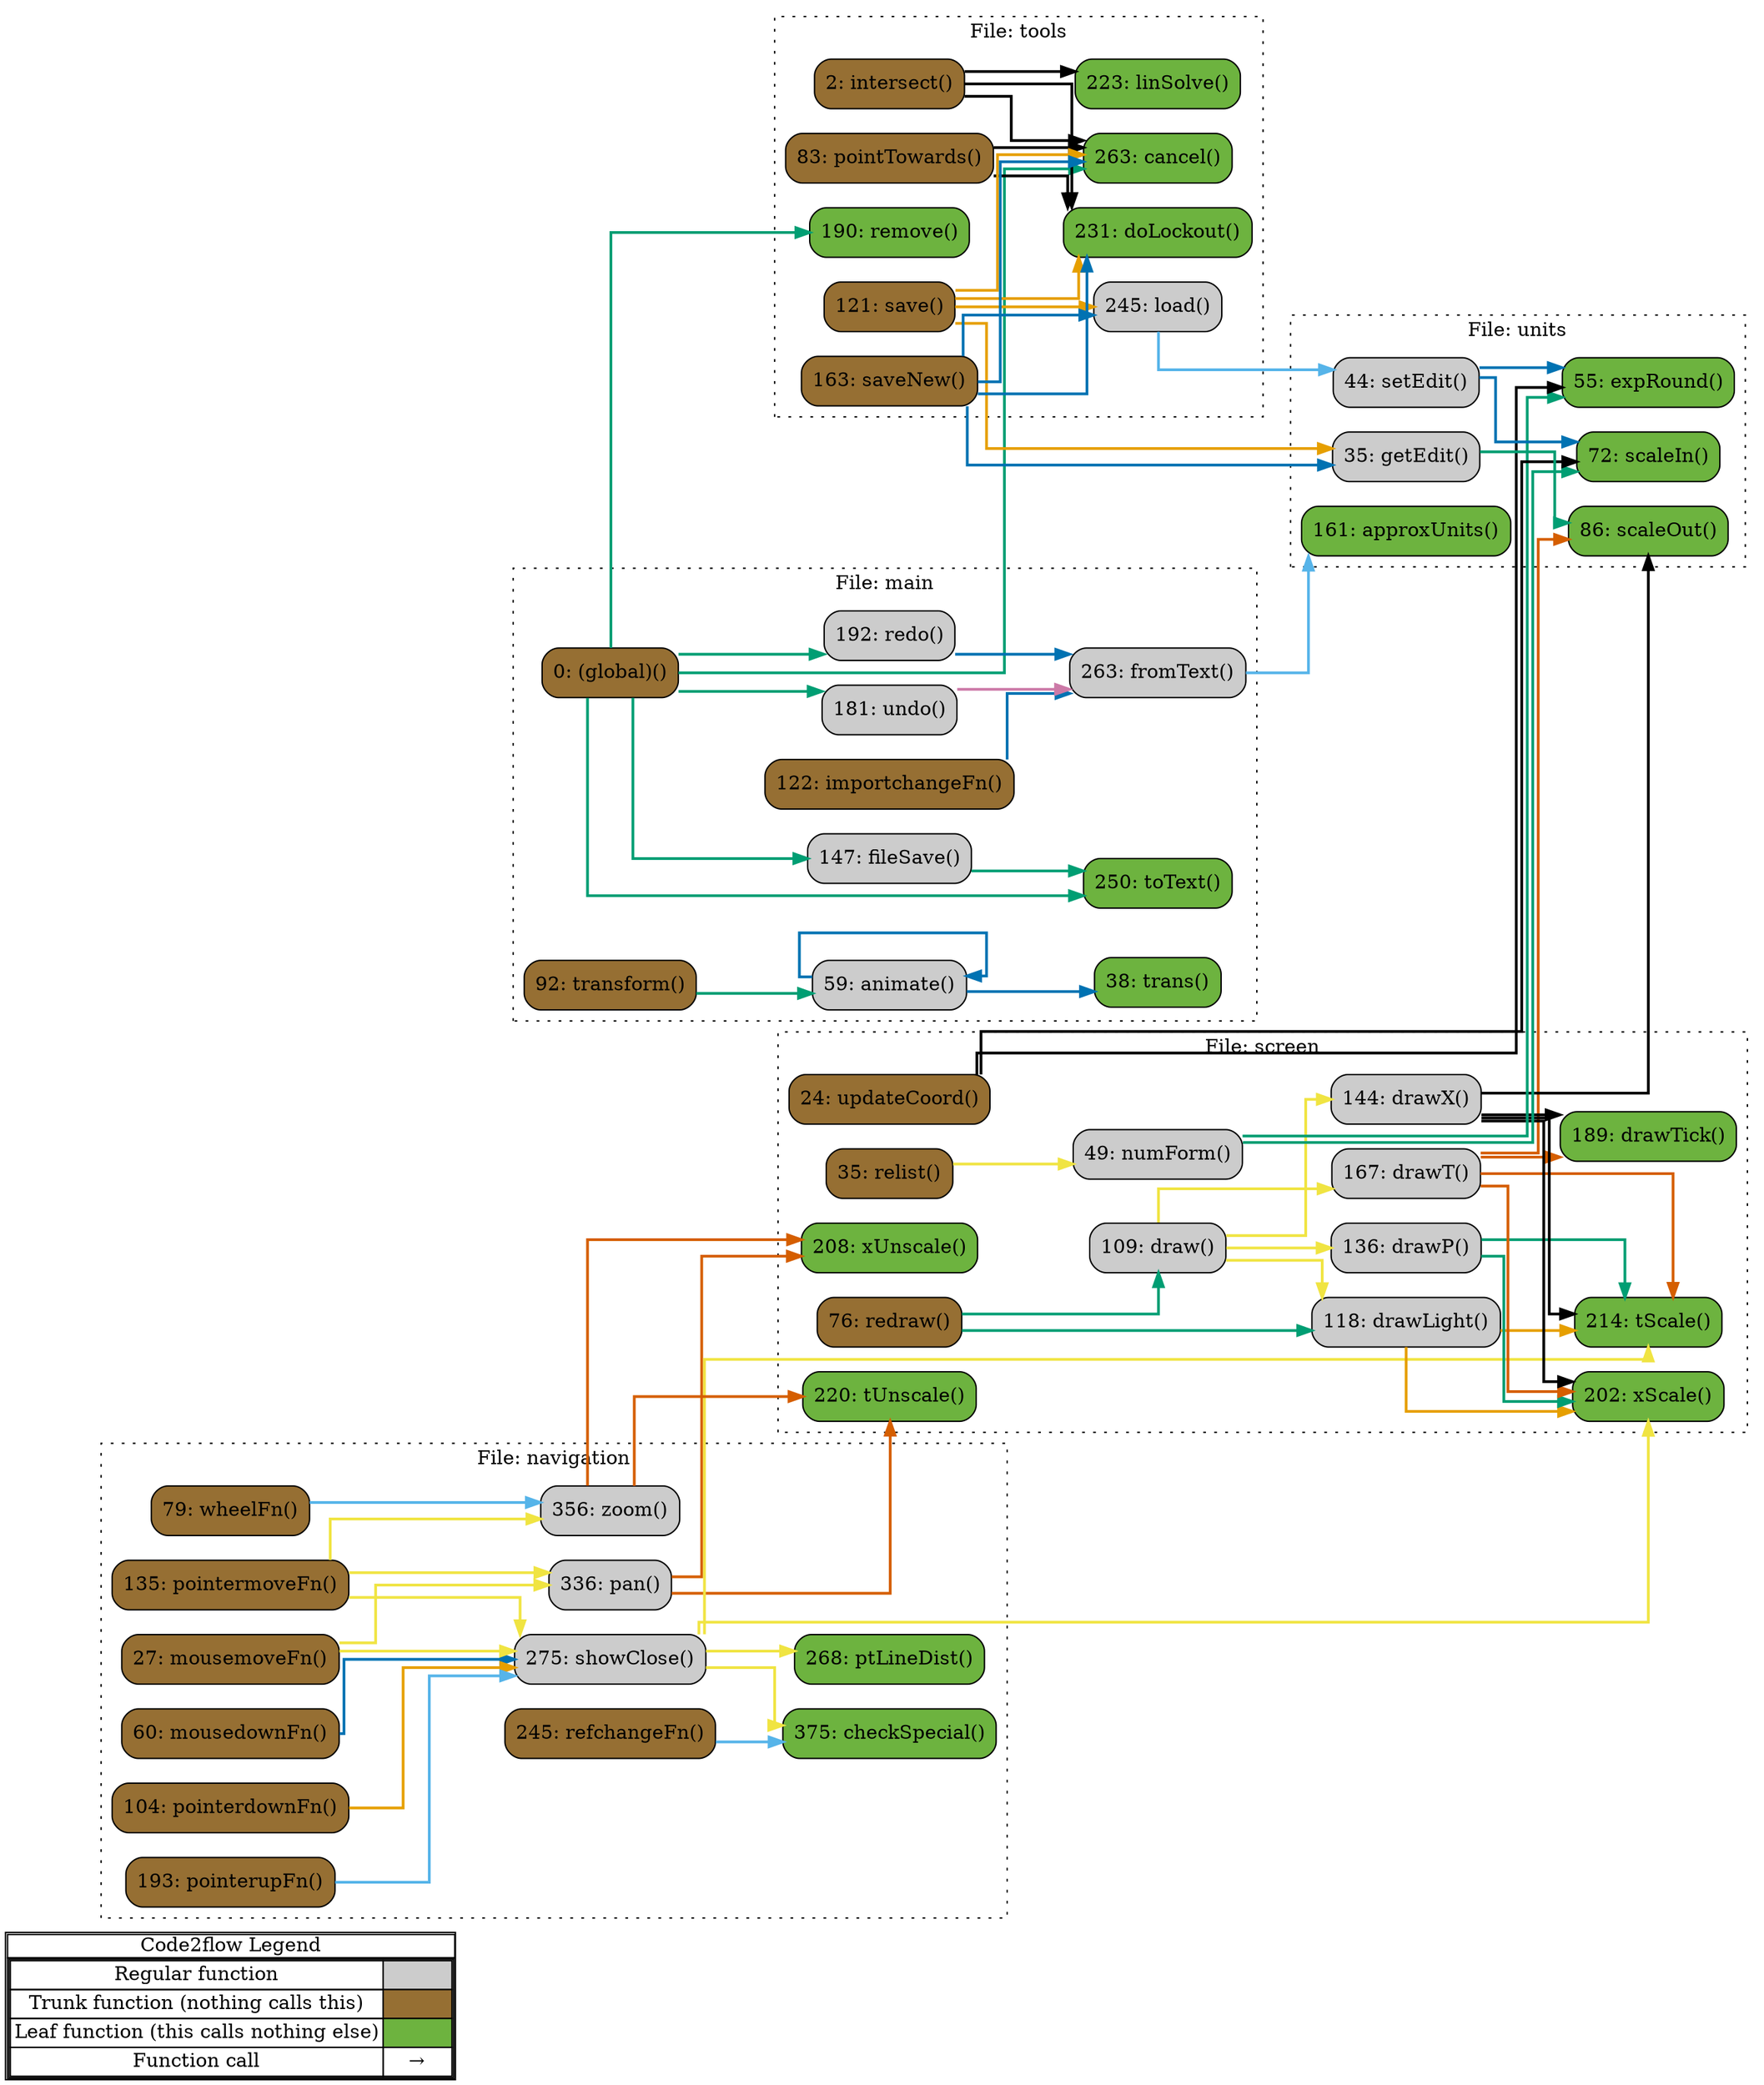 digraph G {
concentrate=true;
splines="ortho";
rankdir="LR";
subgraph legend{
    rank = min;
    label = "legend";
    Legend [shape=none, margin=0, label = <
        <table cellspacing="0" cellpadding="0" border="1"><tr><td>Code2flow Legend</td></tr><tr><td>
        <table cellspacing="0">
        <tr><td>Regular function</td><td width="50px" bgcolor='#cccccc'></td></tr>
        <tr><td>Trunk function (nothing calls this)</td><td bgcolor='#966F33'></td></tr>
        <tr><td>Leaf function (this calls nothing else)</td><td bgcolor='#6db33f'></td></tr>
        <tr><td>Function call</td><td><font color='black'>&#8594;</font></td></tr>
        </table></td></tr></table>
        >];
}node_bd7cd103 [label="0: (global)()" name="main::(global)" shape="rect" style="rounded,filled" fillcolor="#966F33" ];
node_0b8e5f4d [label="59: animate()" name="main::animate" shape="rect" style="rounded,filled" fillcolor="#cccccc" ];
node_29bfdd0b [label="147: fileSave()" name="main::fileSave" shape="rect" style="rounded,filled" fillcolor="#cccccc" ];
node_c6e89d22 [label="263: fromText()" name="main::fromText" shape="rect" style="rounded,filled" fillcolor="#cccccc" ];
node_ded6762d [label="122: importchangeFn()" name="main::importchangeFn" shape="rect" style="rounded,filled" fillcolor="#966F33" ];
node_93fd8aa5 [label="192: redo()" name="main::redo" shape="rect" style="rounded,filled" fillcolor="#cccccc" ];
node_f49ef69e [label="250: toText()" name="main::toText" shape="rect" style="rounded,filled" fillcolor="#6db33f" ];
node_0909eac9 [label="38: trans()" name="main::trans" shape="rect" style="rounded,filled" fillcolor="#6db33f" ];
node_06f79a73 [label="92: transform()" name="main::transform" shape="rect" style="rounded,filled" fillcolor="#966F33" ];
node_feaf79b7 [label="181: undo()" name="main::undo" shape="rect" style="rounded,filled" fillcolor="#cccccc" ];
node_f5700503 [label="375: checkSpecial()" name="navigation::checkSpecial" shape="rect" style="rounded,filled" fillcolor="#6db33f" ];
node_0f4ceef5 [label="60: mousedownFn()" name="navigation::mousedownFn" shape="rect" style="rounded,filled" fillcolor="#966F33" ];
node_53304eec [label="27: mousemoveFn()" name="navigation::mousemoveFn" shape="rect" style="rounded,filled" fillcolor="#966F33" ];
node_96853d56 [label="336: pan()" name="navigation::pan" shape="rect" style="rounded,filled" fillcolor="#cccccc" ];
node_2d7d6111 [label="104: pointerdownFn()" name="navigation::pointerdownFn" shape="rect" style="rounded,filled" fillcolor="#966F33" ];
node_00a815c4 [label="135: pointermoveFn()" name="navigation::pointermoveFn" shape="rect" style="rounded,filled" fillcolor="#966F33" ];
node_de72e80a [label="193: pointerupFn()" name="navigation::pointerupFn" shape="rect" style="rounded,filled" fillcolor="#966F33" ];
node_903b4ddf [label="268: ptLineDist()" name="navigation::ptLineDist" shape="rect" style="rounded,filled" fillcolor="#6db33f" ];
node_65a4bd72 [label="245: refchangeFn()" name="navigation::refchangeFn" shape="rect" style="rounded,filled" fillcolor="#966F33" ];
node_ef731ce4 [label="275: showClose()" name="navigation::showClose" shape="rect" style="rounded,filled" fillcolor="#cccccc" ];
node_65ec74ba [label="79: wheelFn()" name="navigation::wheelFn" shape="rect" style="rounded,filled" fillcolor="#966F33" ];
node_e7ffc8b6 [label="356: zoom()" name="navigation::zoom" shape="rect" style="rounded,filled" fillcolor="#cccccc" ];
node_90c81f6c [label="109: draw()" name="screen::draw" shape="rect" style="rounded,filled" fillcolor="#cccccc" ];
node_c4129151 [label="118: drawLight()" name="screen::drawLight" shape="rect" style="rounded,filled" fillcolor="#cccccc" ];
node_3d68a5a3 [label="136: drawP()" name="screen::drawP" shape="rect" style="rounded,filled" fillcolor="#cccccc" ];
node_133118ee [label="167: drawT()" name="screen::drawT" shape="rect" style="rounded,filled" fillcolor="#cccccc" ];
node_57fb7fdc [label="189: drawTick()" name="screen::drawTick" shape="rect" style="rounded,filled" fillcolor="#6db33f" ];
node_ebb7f0f0 [label="144: drawX()" name="screen::drawX" shape="rect" style="rounded,filled" fillcolor="#cccccc" ];
node_a65252fb [label="49: numForm()" name="screen::numForm" shape="rect" style="rounded,filled" fillcolor="#cccccc" ];
node_06b38cdb [label="76: redraw()" name="screen::redraw" shape="rect" style="rounded,filled" fillcolor="#966F33" ];
node_0dc8dfcc [label="35: relist()" name="screen::relist" shape="rect" style="rounded,filled" fillcolor="#966F33" ];
node_18b48b59 [label="214: tScale()" name="screen::tScale" shape="rect" style="rounded,filled" fillcolor="#6db33f" ];
node_3936686e [label="220: tUnscale()" name="screen::tUnscale" shape="rect" style="rounded,filled" fillcolor="#6db33f" ];
node_acb75778 [label="24: updateCoord()" name="screen::updateCoord" shape="rect" style="rounded,filled" fillcolor="#966F33" ];
node_5633f5fd [label="202: xScale()" name="screen::xScale" shape="rect" style="rounded,filled" fillcolor="#6db33f" ];
node_4e85e4f2 [label="208: xUnscale()" name="screen::xUnscale" shape="rect" style="rounded,filled" fillcolor="#6db33f" ];
node_95b1144e [label="263: cancel()" name="tools::cancel" shape="rect" style="rounded,filled" fillcolor="#6db33f" ];
node_151c1bf6 [label="231: doLockout()" name="tools::doLockout" shape="rect" style="rounded,filled" fillcolor="#6db33f" ];
node_cf1f3c30 [label="2: intersect()" name="tools::intersect" shape="rect" style="rounded,filled" fillcolor="#966F33" ];
node_6befee9c [label="223: linSolve()" name="tools::linSolve" shape="rect" style="rounded,filled" fillcolor="#6db33f" ];
node_a0168d52 [label="245: load()" name="tools::load" shape="rect" style="rounded,filled" fillcolor="#cccccc" ];
node_d60905c0 [label="83: pointTowards()" name="tools::pointTowards" shape="rect" style="rounded,filled" fillcolor="#966F33" ];
node_31b27a9b [label="190: remove()" name="tools::remove" shape="rect" style="rounded,filled" fillcolor="#6db33f" ];
node_34228ab1 [label="121: save()" name="tools::save" shape="rect" style="rounded,filled" fillcolor="#966F33" ];
node_cb85c535 [label="163: saveNew()" name="tools::saveNew" shape="rect" style="rounded,filled" fillcolor="#966F33" ];
node_e6b26035 [label="161: approxUnits()" name="units::approxUnits" shape="rect" style="rounded,filled" fillcolor="#6db33f" ];
node_7b986ae7 [label="55: expRound()" name="units::expRound" shape="rect" style="rounded,filled" fillcolor="#6db33f" ];
node_4d079003 [label="35: getEdit()" name="units::getEdit" shape="rect" style="rounded,filled" fillcolor="#cccccc" ];
node_207730d1 [label="72: scaleIn()" name="units::scaleIn" shape="rect" style="rounded,filled" fillcolor="#6db33f" ];
node_304a5245 [label="86: scaleOut()" name="units::scaleOut" shape="rect" style="rounded,filled" fillcolor="#6db33f" ];
node_1cc726ad [label="44: setEdit()" name="units::setEdit" shape="rect" style="rounded,filled" fillcolor="#cccccc" ];
node_bd7cd103 -> node_29bfdd0b [color="#009E73" penwidth="2"];
node_bd7cd103 -> node_93fd8aa5 [color="#009E73" penwidth="2"];
node_bd7cd103 -> node_f49ef69e [color="#009E73" penwidth="2"];
node_bd7cd103 -> node_feaf79b7 [color="#009E73" penwidth="2"];
node_bd7cd103 -> node_95b1144e [color="#009E73" penwidth="2"];
node_bd7cd103 -> node_31b27a9b [color="#009E73" penwidth="2"];
node_0b8e5f4d -> node_0b8e5f4d [color="#0072B2" penwidth="2"];
node_0b8e5f4d -> node_0909eac9 [color="#0072B2" penwidth="2"];
node_29bfdd0b -> node_f49ef69e [color="#009E73" penwidth="2"];
node_c6e89d22 -> node_e6b26035 [color="#56B4E9" penwidth="2"];
node_ded6762d -> node_c6e89d22 [color="#0072B2" penwidth="2"];
node_93fd8aa5 -> node_c6e89d22 [color="#0072B2" penwidth="2"];
node_06f79a73 -> node_0b8e5f4d [color="#009E73" penwidth="2"];
node_feaf79b7 -> node_c6e89d22 [color="#CC79A7" penwidth="2"];
node_0f4ceef5 -> node_ef731ce4 [color="#0072B2" penwidth="2"];
node_53304eec -> node_96853d56 [color="#F0E442" penwidth="2"];
node_53304eec -> node_ef731ce4 [color="#F0E442" penwidth="2"];
node_96853d56 -> node_3936686e [color="#D55E00" penwidth="2"];
node_96853d56 -> node_3936686e [color="#D55E00" penwidth="2"];
node_96853d56 -> node_4e85e4f2 [color="#D55E00" penwidth="2"];
node_96853d56 -> node_4e85e4f2 [color="#D55E00" penwidth="2"];
node_2d7d6111 -> node_ef731ce4 [color="#E69F00" penwidth="2"];
node_00a815c4 -> node_96853d56 [color="#F0E442" penwidth="2"];
node_00a815c4 -> node_ef731ce4 [color="#F0E442" penwidth="2"];
node_00a815c4 -> node_e7ffc8b6 [color="#F0E442" penwidth="2"];
node_de72e80a -> node_ef731ce4 [color="#56B4E9" penwidth="2"];
node_65a4bd72 -> node_f5700503 [color="#56B4E9" penwidth="2"];
node_ef731ce4 -> node_f5700503 [color="#F0E442" penwidth="2"];
node_ef731ce4 -> node_903b4ddf [color="#F0E442" penwidth="2"];
node_ef731ce4 -> node_903b4ddf [color="#F0E442" penwidth="2"];
node_ef731ce4 -> node_18b48b59 [color="#F0E442" penwidth="2"];
node_ef731ce4 -> node_18b48b59 [color="#F0E442" penwidth="2"];
node_ef731ce4 -> node_18b48b59 [color="#F0E442" penwidth="2"];
node_ef731ce4 -> node_18b48b59 [color="#F0E442" penwidth="2"];
node_ef731ce4 -> node_18b48b59 [color="#F0E442" penwidth="2"];
node_ef731ce4 -> node_5633f5fd [color="#F0E442" penwidth="2"];
node_ef731ce4 -> node_5633f5fd [color="#F0E442" penwidth="2"];
node_ef731ce4 -> node_5633f5fd [color="#F0E442" penwidth="2"];
node_ef731ce4 -> node_5633f5fd [color="#F0E442" penwidth="2"];
node_ef731ce4 -> node_5633f5fd [color="#F0E442" penwidth="2"];
node_65ec74ba -> node_e7ffc8b6 [color="#56B4E9" penwidth="2"];
node_e7ffc8b6 -> node_3936686e [color="#D55E00" penwidth="2"];
node_e7ffc8b6 -> node_4e85e4f2 [color="#D55E00" penwidth="2"];
node_90c81f6c -> node_c4129151 [color="#F0E442" penwidth="2"];
node_90c81f6c -> node_3d68a5a3 [color="#F0E442" penwidth="2"];
node_90c81f6c -> node_133118ee [color="#F0E442" penwidth="2"];
node_90c81f6c -> node_ebb7f0f0 [color="#F0E442" penwidth="2"];
node_c4129151 -> node_18b48b59 [color="#E69F00" penwidth="2"];
node_c4129151 -> node_18b48b59 [color="#E69F00" penwidth="2"];
node_c4129151 -> node_18b48b59 [color="#E69F00" penwidth="2"];
node_c4129151 -> node_18b48b59 [color="#E69F00" penwidth="2"];
node_c4129151 -> node_5633f5fd [color="#E69F00" penwidth="2"];
node_c4129151 -> node_5633f5fd [color="#E69F00" penwidth="2"];
node_c4129151 -> node_5633f5fd [color="#E69F00" penwidth="2"];
node_c4129151 -> node_5633f5fd [color="#E69F00" penwidth="2"];
node_3d68a5a3 -> node_18b48b59 [color="#009E73" penwidth="2"];
node_3d68a5a3 -> node_5633f5fd [color="#009E73" penwidth="2"];
node_133118ee -> node_57fb7fdc [color="#D55E00" penwidth="2"];
node_133118ee -> node_18b48b59 [color="#D55E00" penwidth="2"];
node_133118ee -> node_18b48b59 [color="#D55E00" penwidth="2"];
node_133118ee -> node_18b48b59 [color="#D55E00" penwidth="2"];
node_133118ee -> node_5633f5fd [color="#D55E00" penwidth="2"];
node_133118ee -> node_5633f5fd [color="#D55E00" penwidth="2"];
node_133118ee -> node_5633f5fd [color="#D55E00" penwidth="2"];
node_133118ee -> node_304a5245 [color="#D55E00" penwidth="2"];
node_ebb7f0f0 -> node_57fb7fdc [color="#000000" penwidth="2"];
node_ebb7f0f0 -> node_18b48b59 [color="#000000" penwidth="2"];
node_ebb7f0f0 -> node_18b48b59 [color="#000000" penwidth="2"];
node_ebb7f0f0 -> node_18b48b59 [color="#000000" penwidth="2"];
node_ebb7f0f0 -> node_5633f5fd [color="#000000" penwidth="2"];
node_ebb7f0f0 -> node_5633f5fd [color="#000000" penwidth="2"];
node_ebb7f0f0 -> node_5633f5fd [color="#000000" penwidth="2"];
node_ebb7f0f0 -> node_304a5245 [color="#000000" penwidth="2"];
node_a65252fb -> node_7b986ae7 [color="#009E73" penwidth="2"];
node_a65252fb -> node_207730d1 [color="#009E73" penwidth="2"];
node_06b38cdb -> node_90c81f6c [color="#009E73" penwidth="2"];
node_06b38cdb -> node_90c81f6c [color="#009E73" penwidth="2"];
node_06b38cdb -> node_90c81f6c [color="#009E73" penwidth="2"];
node_06b38cdb -> node_c4129151 [color="#009E73" penwidth="2"];
node_0dc8dfcc -> node_a65252fb [color="#F0E442" penwidth="2"];
node_0dc8dfcc -> node_a65252fb [color="#F0E442" penwidth="2"];
node_0dc8dfcc -> node_a65252fb [color="#F0E442" penwidth="2"];
node_acb75778 -> node_7b986ae7 [color="#000000" penwidth="2"];
node_acb75778 -> node_7b986ae7 [color="#000000" penwidth="2"];
node_acb75778 -> node_207730d1 [color="#000000" penwidth="2"];
node_acb75778 -> node_207730d1 [color="#000000" penwidth="2"];
node_cf1f3c30 -> node_95b1144e [color="#000000" penwidth="2"];
node_cf1f3c30 -> node_151c1bf6 [color="#000000" penwidth="2"];
node_cf1f3c30 -> node_6befee9c [color="#000000" penwidth="2"];
node_cf1f3c30 -> node_6befee9c [color="#000000" penwidth="2"];
node_cf1f3c30 -> node_6befee9c [color="#000000" penwidth="2"];
node_cf1f3c30 -> node_6befee9c [color="#000000" penwidth="2"];
node_a0168d52 -> node_1cc726ad [color="#56B4E9" penwidth="2"];
node_a0168d52 -> node_1cc726ad [color="#56B4E9" penwidth="2"];
node_a0168d52 -> node_1cc726ad [color="#56B4E9" penwidth="2"];
node_a0168d52 -> node_1cc726ad [color="#56B4E9" penwidth="2"];
node_d60905c0 -> node_95b1144e [color="#000000" penwidth="2"];
node_d60905c0 -> node_151c1bf6 [color="#000000" penwidth="2"];
node_34228ab1 -> node_95b1144e [color="#E69F00" penwidth="2"];
node_34228ab1 -> node_151c1bf6 [color="#E69F00" penwidth="2"];
node_34228ab1 -> node_a0168d52 [color="#E69F00" penwidth="2"];
node_34228ab1 -> node_4d079003 [color="#E69F00" penwidth="2"];
node_34228ab1 -> node_4d079003 [color="#E69F00" penwidth="2"];
node_34228ab1 -> node_4d079003 [color="#E69F00" penwidth="2"];
node_34228ab1 -> node_4d079003 [color="#E69F00" penwidth="2"];
node_cb85c535 -> node_95b1144e [color="#0072B2" penwidth="2"];
node_cb85c535 -> node_151c1bf6 [color="#0072B2" penwidth="2"];
node_cb85c535 -> node_a0168d52 [color="#0072B2" penwidth="2"];
node_cb85c535 -> node_4d079003 [color="#0072B2" penwidth="2"];
node_cb85c535 -> node_4d079003 [color="#0072B2" penwidth="2"];
node_cb85c535 -> node_4d079003 [color="#0072B2" penwidth="2"];
node_cb85c535 -> node_4d079003 [color="#0072B2" penwidth="2"];
node_cb85c535 -> node_4d079003 [color="#0072B2" penwidth="2"];
node_cb85c535 -> node_4d079003 [color="#0072B2" penwidth="2"];
node_cb85c535 -> node_4d079003 [color="#0072B2" penwidth="2"];
node_cb85c535 -> node_4d079003 [color="#0072B2" penwidth="2"];
node_4d079003 -> node_304a5245 [color="#009E73" penwidth="2"];
node_1cc726ad -> node_7b986ae7 [color="#0072B2" penwidth="2"];
node_1cc726ad -> node_207730d1 [color="#0072B2" penwidth="2"];
subgraph cluster_58d35328 {
    node_0909eac9 node_0b8e5f4d node_06f79a73 node_ded6762d node_29bfdd0b node_feaf79b7 node_93fd8aa5 node_f49ef69e node_c6e89d22 node_bd7cd103;
    label="File: main";
    name="main";
    style="filled";
    graph[style=dotted];
};
subgraph cluster_f5a7aca0 {
    node_53304eec node_0f4ceef5 node_65ec74ba node_2d7d6111 node_00a815c4 node_de72e80a node_65a4bd72 node_903b4ddf node_ef731ce4 node_96853d56 node_e7ffc8b6 node_f5700503;
    label="File: navigation";
    name="navigation";
    style="filled";
    graph[style=dotted];
};
subgraph cluster_e2fd0e48 {
    node_acb75778 node_0dc8dfcc node_a65252fb node_06b38cdb node_90c81f6c node_c4129151 node_3d68a5a3 node_ebb7f0f0 node_133118ee node_57fb7fdc node_5633f5fd node_4e85e4f2 node_18b48b59 node_3936686e;
    label="File: screen";
    name="screen";
    style="filled";
    graph[style=dotted];
};
subgraph cluster_0a38621a {
    node_cf1f3c30 node_d60905c0 node_34228ab1 node_cb85c535 node_31b27a9b node_6befee9c node_151c1bf6 node_a0168d52 node_95b1144e;
    label="File: tools";
    name="tools";
    style="filled";
    graph[style=dotted];
};
subgraph cluster_bb06eca9 {
    node_4d079003 node_1cc726ad node_7b986ae7 node_207730d1 node_304a5245 node_e6b26035;
    label="File: units";
    name="units";
    style="filled";
    graph[style=dotted];
};
}
